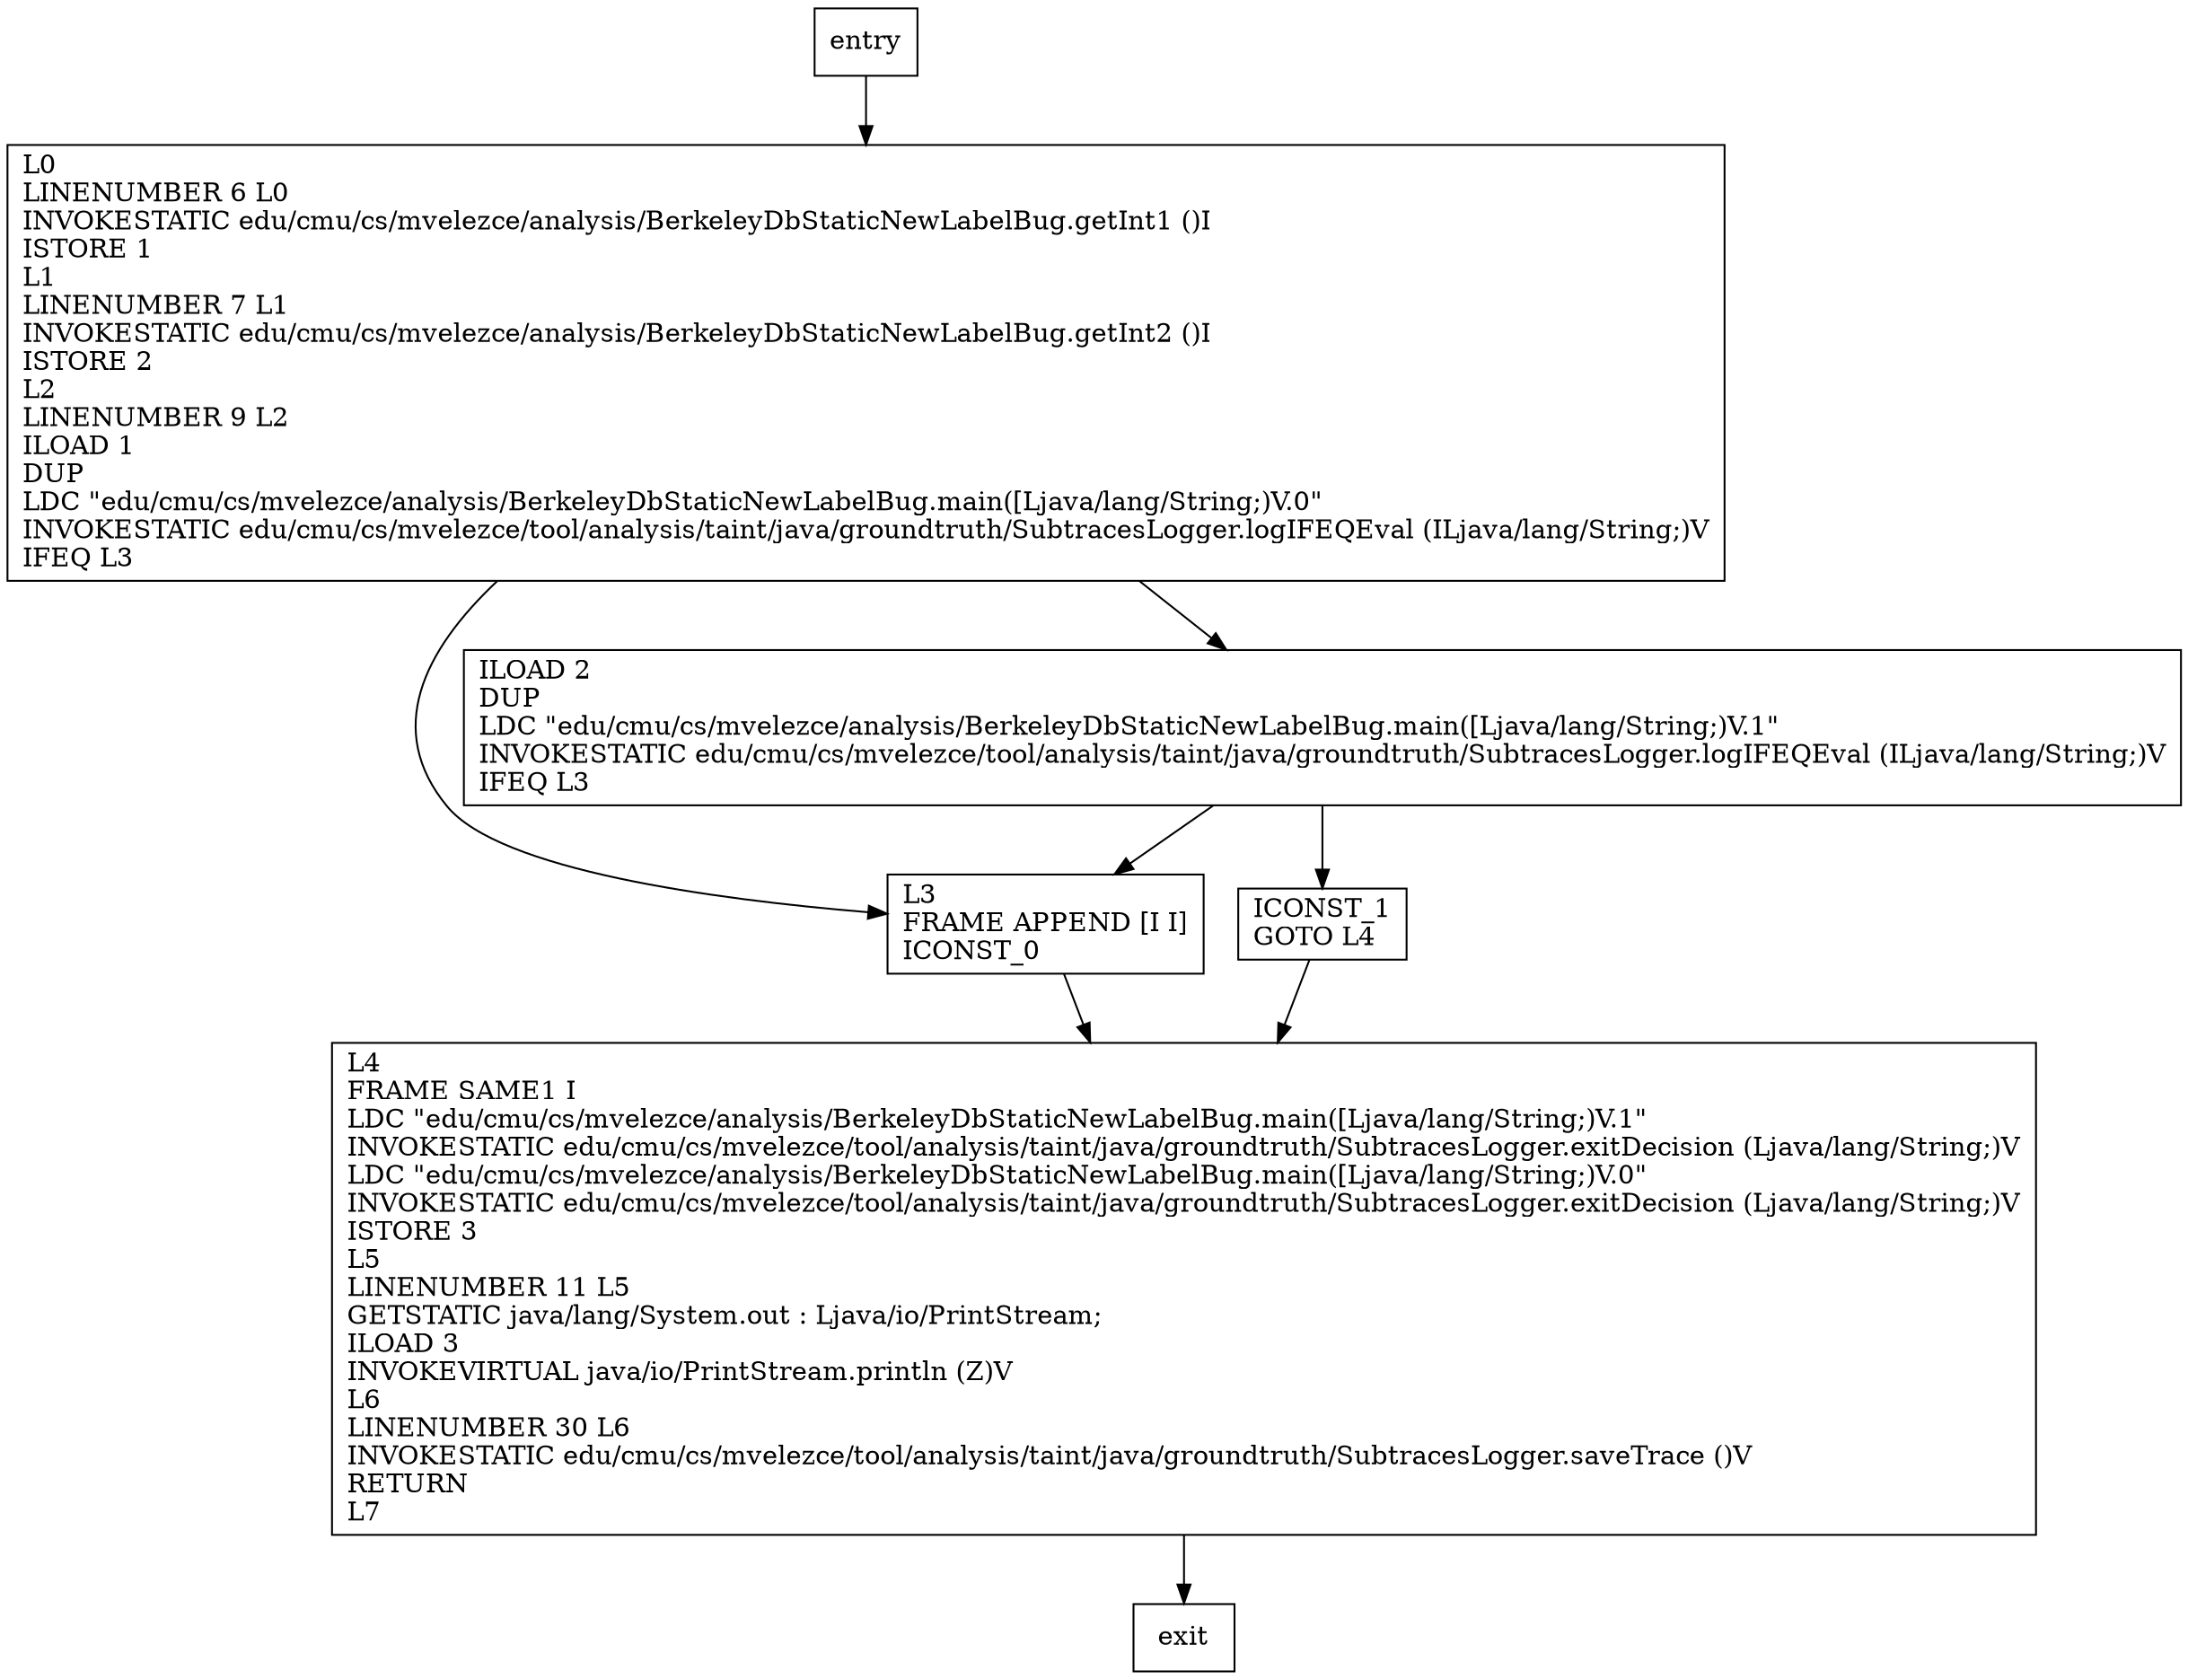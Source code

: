 digraph main {
node [shape=record];
800450310 [label="L3\lFRAME APPEND [I I]\lICONST_0\l"];
1125906288 [label="L0\lLINENUMBER 6 L0\lINVOKESTATIC edu/cmu/cs/mvelezce/analysis/BerkeleyDbStaticNewLabelBug.getInt1 ()I\lISTORE 1\lL1\lLINENUMBER 7 L1\lINVOKESTATIC edu/cmu/cs/mvelezce/analysis/BerkeleyDbStaticNewLabelBug.getInt2 ()I\lISTORE 2\lL2\lLINENUMBER 9 L2\lILOAD 1\lDUP\lLDC \"edu/cmu/cs/mvelezce/analysis/BerkeleyDbStaticNewLabelBug.main([Ljava/lang/String;)V.0\"\lINVOKESTATIC edu/cmu/cs/mvelezce/tool/analysis/taint/java/groundtruth/SubtracesLogger.logIFEQEval (ILjava/lang/String;)V\lIFEQ L3\l"];
1245032150 [label="ILOAD 2\lDUP\lLDC \"edu/cmu/cs/mvelezce/analysis/BerkeleyDbStaticNewLabelBug.main([Ljava/lang/String;)V.1\"\lINVOKESTATIC edu/cmu/cs/mvelezce/tool/analysis/taint/java/groundtruth/SubtracesLogger.logIFEQEval (ILjava/lang/String;)V\lIFEQ L3\l"];
1422355491 [label="ICONST_1\lGOTO L4\l"];
1224454588 [label="L4\lFRAME SAME1 I\lLDC \"edu/cmu/cs/mvelezce/analysis/BerkeleyDbStaticNewLabelBug.main([Ljava/lang/String;)V.1\"\lINVOKESTATIC edu/cmu/cs/mvelezce/tool/analysis/taint/java/groundtruth/SubtracesLogger.exitDecision (Ljava/lang/String;)V\lLDC \"edu/cmu/cs/mvelezce/analysis/BerkeleyDbStaticNewLabelBug.main([Ljava/lang/String;)V.0\"\lINVOKESTATIC edu/cmu/cs/mvelezce/tool/analysis/taint/java/groundtruth/SubtracesLogger.exitDecision (Ljava/lang/String;)V\lISTORE 3\lL5\lLINENUMBER 11 L5\lGETSTATIC java/lang/System.out : Ljava/io/PrintStream;\lILOAD 3\lINVOKEVIRTUAL java/io/PrintStream.println (Z)V\lL6\lLINENUMBER 30 L6\lINVOKESTATIC edu/cmu/cs/mvelezce/tool/analysis/taint/java/groundtruth/SubtracesLogger.saveTrace ()V\lRETURN\lL7\l"];
entry;
exit;
entry -> 1125906288;
800450310 -> 1224454588;
1125906288 -> 800450310;
1125906288 -> 1245032150;
1245032150 -> 800450310;
1245032150 -> 1422355491;
1422355491 -> 1224454588;
1224454588 -> exit;
}
